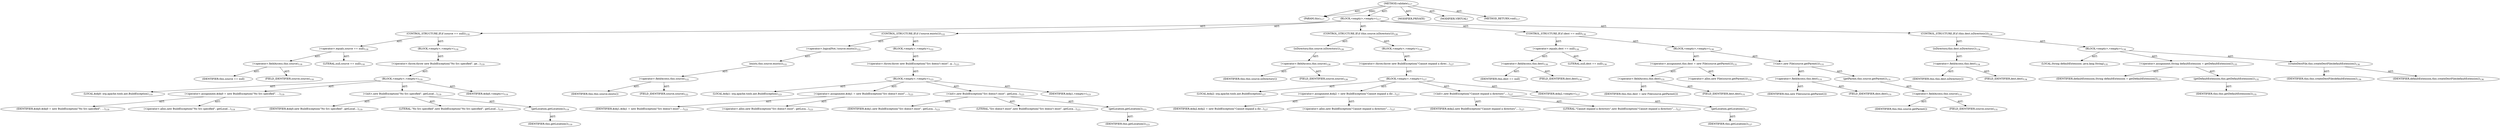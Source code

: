 digraph "validate" {  
"111669149700" [label = <(METHOD,validate)<SUB>117</SUB>> ]
"115964116995" [label = <(PARAM,this)<SUB>117</SUB>> ]
"25769803780" [label = <(BLOCK,&lt;empty&gt;,&lt;empty&gt;)<SUB>117</SUB>> ]
"47244640256" [label = <(CONTROL_STRUCTURE,IF,if (source == null))<SUB>118</SUB>> ]
"30064771086" [label = <(&lt;operator&gt;.equals,source == null)<SUB>118</SUB>> ]
"30064771087" [label = <(&lt;operator&gt;.fieldAccess,this.source)<SUB>118</SUB>> ]
"68719476755" [label = <(IDENTIFIER,this,source == null)> ]
"55834574850" [label = <(FIELD_IDENTIFIER,source,source)<SUB>118</SUB>> ]
"90194313220" [label = <(LITERAL,null,source == null)<SUB>118</SUB>> ]
"25769803781" [label = <(BLOCK,&lt;empty&gt;,&lt;empty&gt;)<SUB>118</SUB>> ]
"30064771088" [label = <(&lt;operator&gt;.throw,throw new BuildException(&quot;No Src specified&quot;, ge...)<SUB>119</SUB>> ]
"25769803782" [label = <(BLOCK,&lt;empty&gt;,&lt;empty&gt;)<SUB>119</SUB>> ]
"94489280512" [label = <(LOCAL,$obj0: org.apache.tools.ant.BuildException)<SUB>119</SUB>> ]
"30064771089" [label = <(&lt;operator&gt;.assignment,$obj0 = new BuildException(&quot;No Src specified&quot;, ...)<SUB>119</SUB>> ]
"68719476756" [label = <(IDENTIFIER,$obj0,$obj0 = new BuildException(&quot;No Src specified&quot;, ...)<SUB>119</SUB>> ]
"30064771090" [label = <(&lt;operator&gt;.alloc,new BuildException(&quot;No Src specified&quot;, getLocat...)<SUB>119</SUB>> ]
"30064771091" [label = <(&lt;init&gt;,new BuildException(&quot;No Src specified&quot;, getLocat...)<SUB>119</SUB>> ]
"68719476757" [label = <(IDENTIFIER,$obj0,new BuildException(&quot;No Src specified&quot;, getLocat...)<SUB>119</SUB>> ]
"90194313221" [label = <(LITERAL,&quot;No Src specified&quot;,new BuildException(&quot;No Src specified&quot;, getLocat...)<SUB>119</SUB>> ]
"30064771092" [label = <(getLocation,getLocation())<SUB>119</SUB>> ]
"68719476743" [label = <(IDENTIFIER,this,getLocation())<SUB>119</SUB>> ]
"68719476758" [label = <(IDENTIFIER,$obj0,&lt;empty&gt;)<SUB>119</SUB>> ]
"47244640257" [label = <(CONTROL_STRUCTURE,IF,if (!source.exists()))<SUB>122</SUB>> ]
"30064771093" [label = <(&lt;operator&gt;.logicalNot,!source.exists())<SUB>122</SUB>> ]
"30064771094" [label = <(exists,this.source.exists())<SUB>122</SUB>> ]
"30064771095" [label = <(&lt;operator&gt;.fieldAccess,this.source)<SUB>122</SUB>> ]
"68719476759" [label = <(IDENTIFIER,this,this.source.exists())> ]
"55834574851" [label = <(FIELD_IDENTIFIER,source,source)<SUB>122</SUB>> ]
"25769803783" [label = <(BLOCK,&lt;empty&gt;,&lt;empty&gt;)<SUB>122</SUB>> ]
"30064771096" [label = <(&lt;operator&gt;.throw,throw new BuildException(&quot;Src doesn't exist&quot;, g...)<SUB>123</SUB>> ]
"25769803784" [label = <(BLOCK,&lt;empty&gt;,&lt;empty&gt;)<SUB>123</SUB>> ]
"94489280513" [label = <(LOCAL,$obj1: org.apache.tools.ant.BuildException)<SUB>123</SUB>> ]
"30064771097" [label = <(&lt;operator&gt;.assignment,$obj1 = new BuildException(&quot;Src doesn't exist&quot;,...)<SUB>123</SUB>> ]
"68719476760" [label = <(IDENTIFIER,$obj1,$obj1 = new BuildException(&quot;Src doesn't exist&quot;,...)<SUB>123</SUB>> ]
"30064771098" [label = <(&lt;operator&gt;.alloc,new BuildException(&quot;Src doesn't exist&quot;, getLoca...)<SUB>123</SUB>> ]
"30064771099" [label = <(&lt;init&gt;,new BuildException(&quot;Src doesn't exist&quot;, getLoca...)<SUB>123</SUB>> ]
"68719476761" [label = <(IDENTIFIER,$obj1,new BuildException(&quot;Src doesn't exist&quot;, getLoca...)<SUB>123</SUB>> ]
"90194313222" [label = <(LITERAL,&quot;Src doesn't exist&quot;,new BuildException(&quot;Src doesn't exist&quot;, getLoca...)<SUB>123</SUB>> ]
"30064771100" [label = <(getLocation,getLocation())<SUB>123</SUB>> ]
"68719476744" [label = <(IDENTIFIER,this,getLocation())<SUB>123</SUB>> ]
"68719476762" [label = <(IDENTIFIER,$obj1,&lt;empty&gt;)<SUB>123</SUB>> ]
"47244640258" [label = <(CONTROL_STRUCTURE,IF,if (this.source.isDirectory()))<SUB>126</SUB>> ]
"30064771101" [label = <(isDirectory,this.source.isDirectory())<SUB>126</SUB>> ]
"30064771102" [label = <(&lt;operator&gt;.fieldAccess,this.source)<SUB>126</SUB>> ]
"68719476763" [label = <(IDENTIFIER,this,this.source.isDirectory())> ]
"55834574852" [label = <(FIELD_IDENTIFIER,source,source)<SUB>126</SUB>> ]
"25769803785" [label = <(BLOCK,&lt;empty&gt;,&lt;empty&gt;)<SUB>126</SUB>> ]
"30064771103" [label = <(&lt;operator&gt;.throw,throw new BuildException(&quot;Cannot expand a direc...)<SUB>127</SUB>> ]
"25769803786" [label = <(BLOCK,&lt;empty&gt;,&lt;empty&gt;)<SUB>127</SUB>> ]
"94489280514" [label = <(LOCAL,$obj2: org.apache.tools.ant.BuildException)<SUB>127</SUB>> ]
"30064771104" [label = <(&lt;operator&gt;.assignment,$obj2 = new BuildException(&quot;Cannot expand a dir...)<SUB>127</SUB>> ]
"68719476764" [label = <(IDENTIFIER,$obj2,$obj2 = new BuildException(&quot;Cannot expand a dir...)<SUB>127</SUB>> ]
"30064771105" [label = <(&lt;operator&gt;.alloc,new BuildException(&quot;Cannot expand a directory&quot;,...)<SUB>127</SUB>> ]
"30064771106" [label = <(&lt;init&gt;,new BuildException(&quot;Cannot expand a directory&quot;,...)<SUB>127</SUB>> ]
"68719476765" [label = <(IDENTIFIER,$obj2,new BuildException(&quot;Cannot expand a directory&quot;,...)<SUB>127</SUB>> ]
"90194313223" [label = <(LITERAL,&quot;Cannot expand a directory&quot;,new BuildException(&quot;Cannot expand a directory&quot;,...)<SUB>127</SUB>> ]
"30064771107" [label = <(getLocation,getLocation())<SUB>127</SUB>> ]
"68719476745" [label = <(IDENTIFIER,this,getLocation())<SUB>127</SUB>> ]
"68719476766" [label = <(IDENTIFIER,$obj2,&lt;empty&gt;)<SUB>127</SUB>> ]
"47244640259" [label = <(CONTROL_STRUCTURE,IF,if (dest == null))<SUB>130</SUB>> ]
"30064771108" [label = <(&lt;operator&gt;.equals,dest == null)<SUB>130</SUB>> ]
"30064771109" [label = <(&lt;operator&gt;.fieldAccess,this.dest)<SUB>130</SUB>> ]
"68719476767" [label = <(IDENTIFIER,this,dest == null)> ]
"55834574853" [label = <(FIELD_IDENTIFIER,dest,dest)<SUB>130</SUB>> ]
"90194313224" [label = <(LITERAL,null,dest == null)<SUB>130</SUB>> ]
"25769803787" [label = <(BLOCK,&lt;empty&gt;,&lt;empty&gt;)<SUB>130</SUB>> ]
"30064771110" [label = <(&lt;operator&gt;.assignment,this.dest = new File(source.getParent()))<SUB>131</SUB>> ]
"30064771111" [label = <(&lt;operator&gt;.fieldAccess,this.dest)<SUB>131</SUB>> ]
"68719476768" [label = <(IDENTIFIER,this,this.dest = new File(source.getParent()))> ]
"55834574854" [label = <(FIELD_IDENTIFIER,dest,dest)<SUB>131</SUB>> ]
"30064771112" [label = <(&lt;operator&gt;.alloc,new File(source.getParent()))<SUB>131</SUB>> ]
"30064771113" [label = <(&lt;init&gt;,new File(source.getParent()))<SUB>131</SUB>> ]
"30064771114" [label = <(&lt;operator&gt;.fieldAccess,this.dest)<SUB>131</SUB>> ]
"68719476769" [label = <(IDENTIFIER,this,new File(source.getParent()))> ]
"55834574855" [label = <(FIELD_IDENTIFIER,dest,dest)<SUB>131</SUB>> ]
"30064771115" [label = <(getParent,this.source.getParent())<SUB>131</SUB>> ]
"30064771116" [label = <(&lt;operator&gt;.fieldAccess,this.source)<SUB>131</SUB>> ]
"68719476770" [label = <(IDENTIFIER,this,this.source.getParent())> ]
"55834574856" [label = <(FIELD_IDENTIFIER,source,source)<SUB>131</SUB>> ]
"47244640260" [label = <(CONTROL_STRUCTURE,IF,if (this.dest.isDirectory()))<SUB>134</SUB>> ]
"30064771117" [label = <(isDirectory,this.dest.isDirectory())<SUB>134</SUB>> ]
"30064771118" [label = <(&lt;operator&gt;.fieldAccess,this.dest)<SUB>134</SUB>> ]
"68719476771" [label = <(IDENTIFIER,this,this.dest.isDirectory())> ]
"55834574857" [label = <(FIELD_IDENTIFIER,dest,dest)<SUB>134</SUB>> ]
"25769803788" [label = <(BLOCK,&lt;empty&gt;,&lt;empty&gt;)<SUB>134</SUB>> ]
"94489280515" [label = <(LOCAL,String defaultExtension: java.lang.String)<SUB>135</SUB>> ]
"30064771119" [label = <(&lt;operator&gt;.assignment,String defaultExtension = getDefaultExtension())<SUB>135</SUB>> ]
"68719476772" [label = <(IDENTIFIER,defaultExtension,String defaultExtension = getDefaultExtension())<SUB>135</SUB>> ]
"30064771120" [label = <(getDefaultExtension,this.getDefaultExtension())<SUB>135</SUB>> ]
"68719476746" [label = <(IDENTIFIER,this,this.getDefaultExtension())<SUB>135</SUB>> ]
"30064771121" [label = <(createDestFile,this.createDestFile(defaultExtension))<SUB>136</SUB>> ]
"68719476747" [label = <(IDENTIFIER,this,this.createDestFile(defaultExtension))<SUB>136</SUB>> ]
"68719476773" [label = <(IDENTIFIER,defaultExtension,this.createDestFile(defaultExtension))<SUB>136</SUB>> ]
"133143986186" [label = <(MODIFIER,PRIVATE)> ]
"133143986187" [label = <(MODIFIER,VIRTUAL)> ]
"128849018884" [label = <(METHOD_RETURN,void)<SUB>117</SUB>> ]
  "111669149700" -> "115964116995"  [ label = "AST: "] 
  "111669149700" -> "25769803780"  [ label = "AST: "] 
  "111669149700" -> "133143986186"  [ label = "AST: "] 
  "111669149700" -> "133143986187"  [ label = "AST: "] 
  "111669149700" -> "128849018884"  [ label = "AST: "] 
  "25769803780" -> "47244640256"  [ label = "AST: "] 
  "25769803780" -> "47244640257"  [ label = "AST: "] 
  "25769803780" -> "47244640258"  [ label = "AST: "] 
  "25769803780" -> "47244640259"  [ label = "AST: "] 
  "25769803780" -> "47244640260"  [ label = "AST: "] 
  "47244640256" -> "30064771086"  [ label = "AST: "] 
  "47244640256" -> "25769803781"  [ label = "AST: "] 
  "30064771086" -> "30064771087"  [ label = "AST: "] 
  "30064771086" -> "90194313220"  [ label = "AST: "] 
  "30064771087" -> "68719476755"  [ label = "AST: "] 
  "30064771087" -> "55834574850"  [ label = "AST: "] 
  "25769803781" -> "30064771088"  [ label = "AST: "] 
  "30064771088" -> "25769803782"  [ label = "AST: "] 
  "25769803782" -> "94489280512"  [ label = "AST: "] 
  "25769803782" -> "30064771089"  [ label = "AST: "] 
  "25769803782" -> "30064771091"  [ label = "AST: "] 
  "25769803782" -> "68719476758"  [ label = "AST: "] 
  "30064771089" -> "68719476756"  [ label = "AST: "] 
  "30064771089" -> "30064771090"  [ label = "AST: "] 
  "30064771091" -> "68719476757"  [ label = "AST: "] 
  "30064771091" -> "90194313221"  [ label = "AST: "] 
  "30064771091" -> "30064771092"  [ label = "AST: "] 
  "30064771092" -> "68719476743"  [ label = "AST: "] 
  "47244640257" -> "30064771093"  [ label = "AST: "] 
  "47244640257" -> "25769803783"  [ label = "AST: "] 
  "30064771093" -> "30064771094"  [ label = "AST: "] 
  "30064771094" -> "30064771095"  [ label = "AST: "] 
  "30064771095" -> "68719476759"  [ label = "AST: "] 
  "30064771095" -> "55834574851"  [ label = "AST: "] 
  "25769803783" -> "30064771096"  [ label = "AST: "] 
  "30064771096" -> "25769803784"  [ label = "AST: "] 
  "25769803784" -> "94489280513"  [ label = "AST: "] 
  "25769803784" -> "30064771097"  [ label = "AST: "] 
  "25769803784" -> "30064771099"  [ label = "AST: "] 
  "25769803784" -> "68719476762"  [ label = "AST: "] 
  "30064771097" -> "68719476760"  [ label = "AST: "] 
  "30064771097" -> "30064771098"  [ label = "AST: "] 
  "30064771099" -> "68719476761"  [ label = "AST: "] 
  "30064771099" -> "90194313222"  [ label = "AST: "] 
  "30064771099" -> "30064771100"  [ label = "AST: "] 
  "30064771100" -> "68719476744"  [ label = "AST: "] 
  "47244640258" -> "30064771101"  [ label = "AST: "] 
  "47244640258" -> "25769803785"  [ label = "AST: "] 
  "30064771101" -> "30064771102"  [ label = "AST: "] 
  "30064771102" -> "68719476763"  [ label = "AST: "] 
  "30064771102" -> "55834574852"  [ label = "AST: "] 
  "25769803785" -> "30064771103"  [ label = "AST: "] 
  "30064771103" -> "25769803786"  [ label = "AST: "] 
  "25769803786" -> "94489280514"  [ label = "AST: "] 
  "25769803786" -> "30064771104"  [ label = "AST: "] 
  "25769803786" -> "30064771106"  [ label = "AST: "] 
  "25769803786" -> "68719476766"  [ label = "AST: "] 
  "30064771104" -> "68719476764"  [ label = "AST: "] 
  "30064771104" -> "30064771105"  [ label = "AST: "] 
  "30064771106" -> "68719476765"  [ label = "AST: "] 
  "30064771106" -> "90194313223"  [ label = "AST: "] 
  "30064771106" -> "30064771107"  [ label = "AST: "] 
  "30064771107" -> "68719476745"  [ label = "AST: "] 
  "47244640259" -> "30064771108"  [ label = "AST: "] 
  "47244640259" -> "25769803787"  [ label = "AST: "] 
  "30064771108" -> "30064771109"  [ label = "AST: "] 
  "30064771108" -> "90194313224"  [ label = "AST: "] 
  "30064771109" -> "68719476767"  [ label = "AST: "] 
  "30064771109" -> "55834574853"  [ label = "AST: "] 
  "25769803787" -> "30064771110"  [ label = "AST: "] 
  "25769803787" -> "30064771113"  [ label = "AST: "] 
  "30064771110" -> "30064771111"  [ label = "AST: "] 
  "30064771110" -> "30064771112"  [ label = "AST: "] 
  "30064771111" -> "68719476768"  [ label = "AST: "] 
  "30064771111" -> "55834574854"  [ label = "AST: "] 
  "30064771113" -> "30064771114"  [ label = "AST: "] 
  "30064771113" -> "30064771115"  [ label = "AST: "] 
  "30064771114" -> "68719476769"  [ label = "AST: "] 
  "30064771114" -> "55834574855"  [ label = "AST: "] 
  "30064771115" -> "30064771116"  [ label = "AST: "] 
  "30064771116" -> "68719476770"  [ label = "AST: "] 
  "30064771116" -> "55834574856"  [ label = "AST: "] 
  "47244640260" -> "30064771117"  [ label = "AST: "] 
  "47244640260" -> "25769803788"  [ label = "AST: "] 
  "30064771117" -> "30064771118"  [ label = "AST: "] 
  "30064771118" -> "68719476771"  [ label = "AST: "] 
  "30064771118" -> "55834574857"  [ label = "AST: "] 
  "25769803788" -> "94489280515"  [ label = "AST: "] 
  "25769803788" -> "30064771119"  [ label = "AST: "] 
  "25769803788" -> "30064771121"  [ label = "AST: "] 
  "30064771119" -> "68719476772"  [ label = "AST: "] 
  "30064771119" -> "30064771120"  [ label = "AST: "] 
  "30064771120" -> "68719476746"  [ label = "AST: "] 
  "30064771121" -> "68719476747"  [ label = "AST: "] 
  "30064771121" -> "68719476773"  [ label = "AST: "] 
  "111669149700" -> "115964116995"  [ label = "DDG: "] 
}
